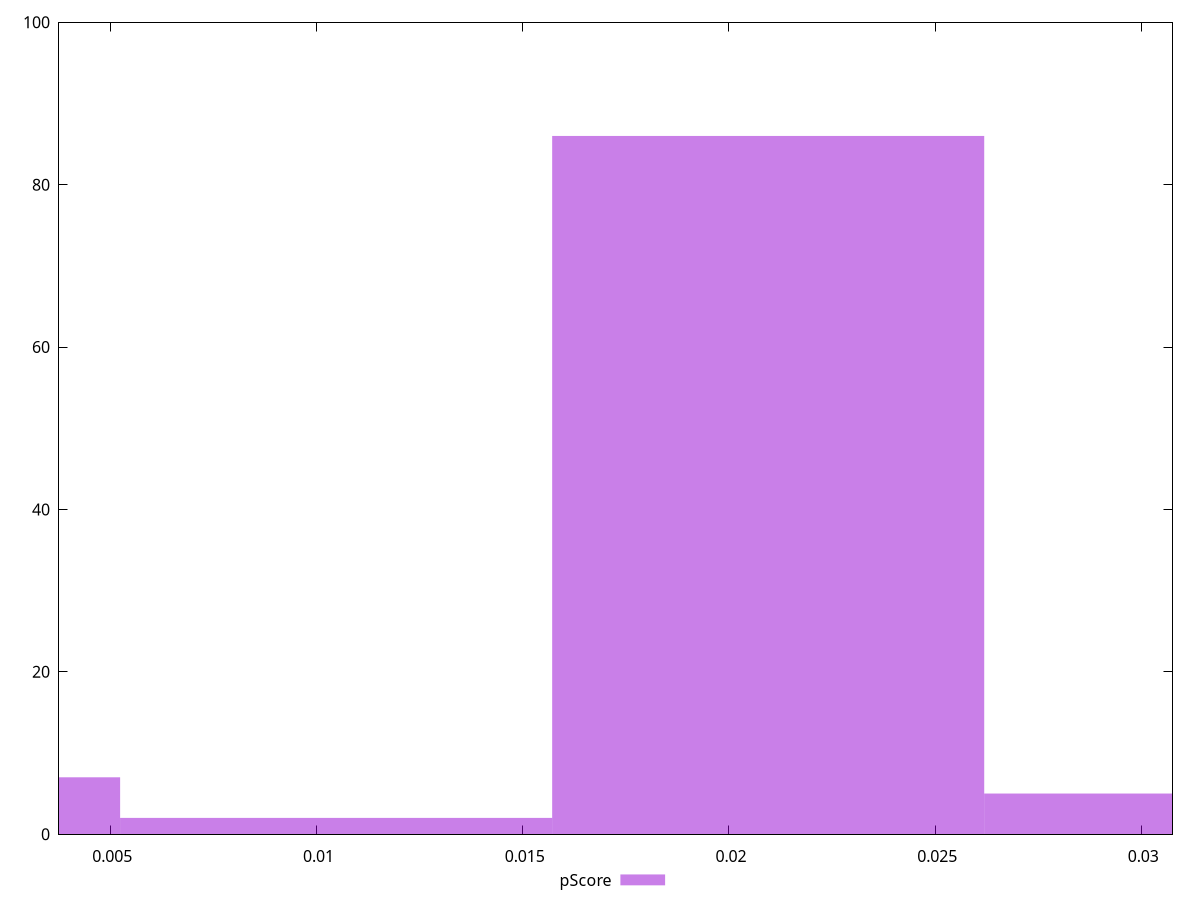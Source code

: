 reset

$pScore <<EOF
0.02095197113919408 86
0 7
0.031427956708791116 5
0.01047598556959704 2
EOF

set key outside below
set boxwidth 0.01047598556959704
set xrange [0.003756099219183351:0.030755235615914256]
set yrange [0:100]
set trange [0:100]
set style fill transparent solid 0.5 noborder
set terminal svg size 640, 490 enhanced background rgb 'white'
set output "report_00015_2021-02-09T16-11-33.973Z/cumulative-layout-shift/samples/pages+cached/pScore/histogram.svg"

plot $pScore title "pScore" with boxes

reset
